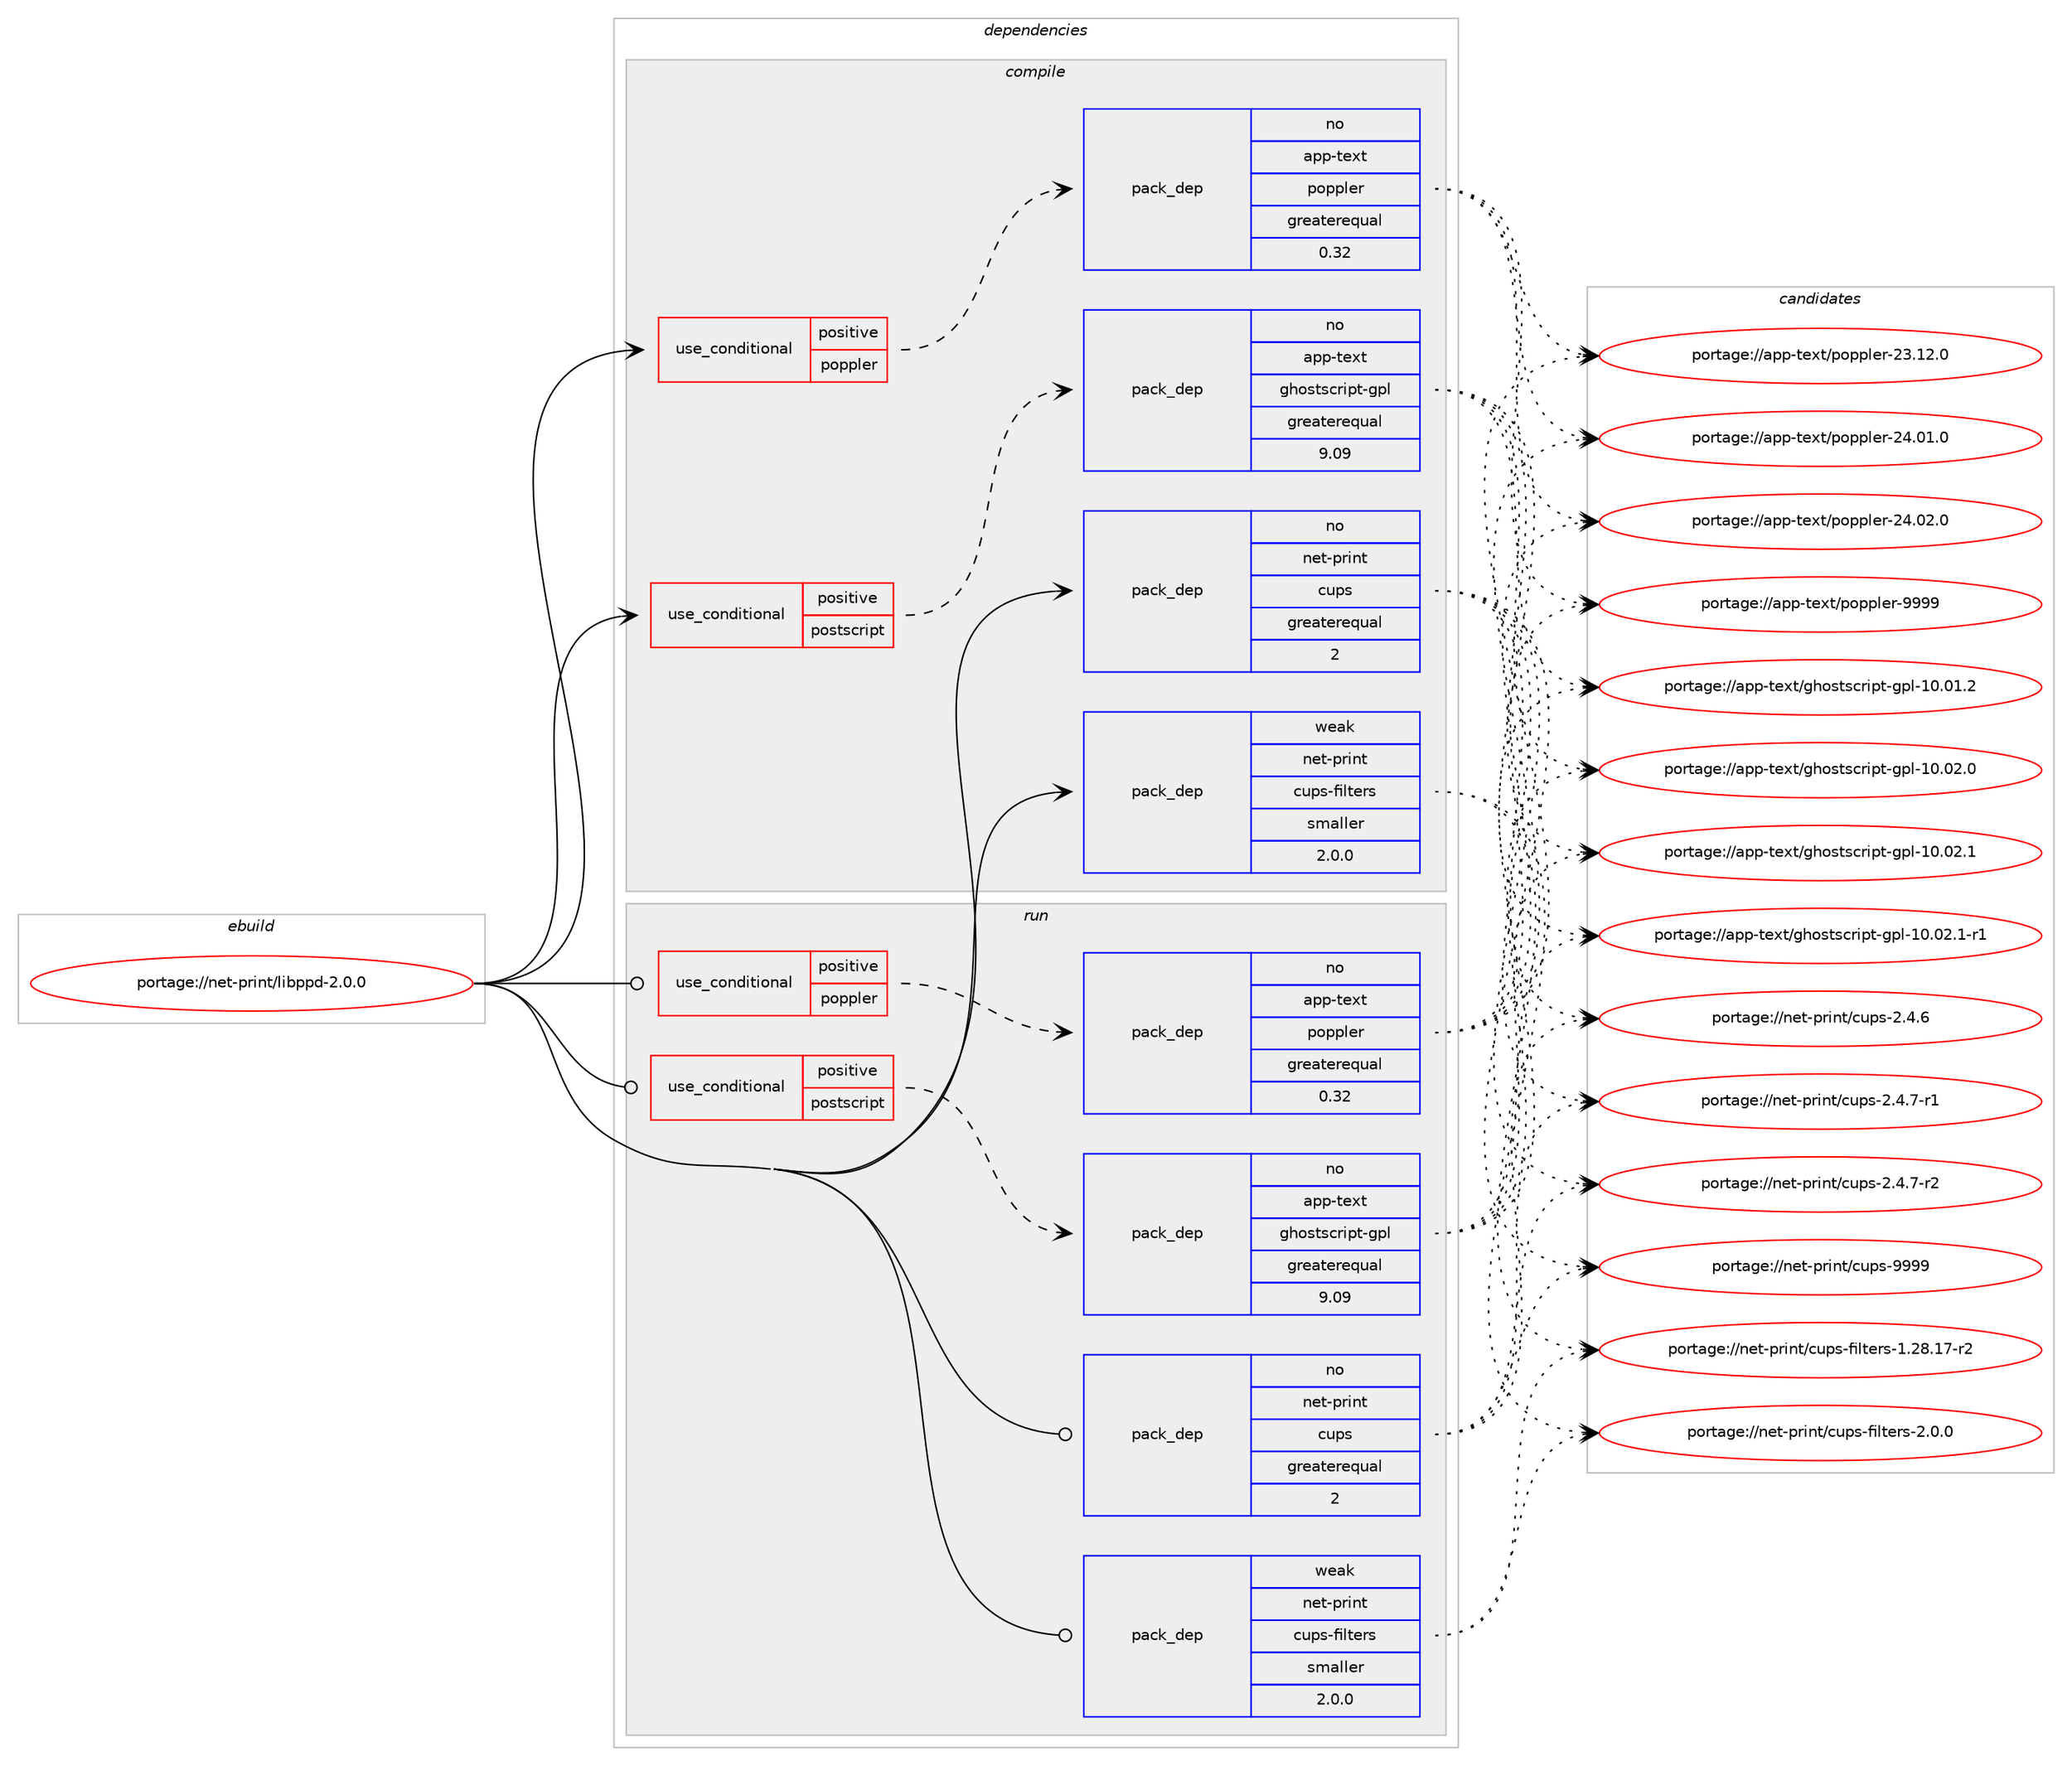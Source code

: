 digraph prolog {

# *************
# Graph options
# *************

newrank=true;
concentrate=true;
compound=true;
graph [rankdir=LR,fontname=Helvetica,fontsize=10,ranksep=1.5];#, ranksep=2.5, nodesep=0.2];
edge  [arrowhead=vee];
node  [fontname=Helvetica,fontsize=10];

# **********
# The ebuild
# **********

subgraph cluster_leftcol {
color=gray;
rank=same;
label=<<i>ebuild</i>>;
id [label="portage://net-print/libppd-2.0.0", color=red, width=4, href="../net-print/libppd-2.0.0.svg"];
}

# ****************
# The dependencies
# ****************

subgraph cluster_midcol {
color=gray;
label=<<i>dependencies</i>>;
subgraph cluster_compile {
fillcolor="#eeeeee";
style=filled;
label=<<i>compile</i>>;
subgraph cond7705 {
dependency11737 [label=<<TABLE BORDER="0" CELLBORDER="1" CELLSPACING="0" CELLPADDING="4"><TR><TD ROWSPAN="3" CELLPADDING="10">use_conditional</TD></TR><TR><TD>positive</TD></TR><TR><TD>poppler</TD></TR></TABLE>>, shape=none, color=red];
subgraph pack3913 {
dependency11738 [label=<<TABLE BORDER="0" CELLBORDER="1" CELLSPACING="0" CELLPADDING="4" WIDTH="220"><TR><TD ROWSPAN="6" CELLPADDING="30">pack_dep</TD></TR><TR><TD WIDTH="110">no</TD></TR><TR><TD>app-text</TD></TR><TR><TD>poppler</TD></TR><TR><TD>greaterequal</TD></TR><TR><TD>0.32</TD></TR></TABLE>>, shape=none, color=blue];
}
dependency11737:e -> dependency11738:w [weight=20,style="dashed",arrowhead="vee"];
}
id:e -> dependency11737:w [weight=20,style="solid",arrowhead="vee"];
subgraph cond7706 {
dependency11739 [label=<<TABLE BORDER="0" CELLBORDER="1" CELLSPACING="0" CELLPADDING="4"><TR><TD ROWSPAN="3" CELLPADDING="10">use_conditional</TD></TR><TR><TD>positive</TD></TR><TR><TD>postscript</TD></TR></TABLE>>, shape=none, color=red];
subgraph pack3914 {
dependency11740 [label=<<TABLE BORDER="0" CELLBORDER="1" CELLSPACING="0" CELLPADDING="4" WIDTH="220"><TR><TD ROWSPAN="6" CELLPADDING="30">pack_dep</TD></TR><TR><TD WIDTH="110">no</TD></TR><TR><TD>app-text</TD></TR><TR><TD>ghostscript-gpl</TD></TR><TR><TD>greaterequal</TD></TR><TR><TD>9.09</TD></TR></TABLE>>, shape=none, color=blue];
}
dependency11739:e -> dependency11740:w [weight=20,style="dashed",arrowhead="vee"];
}
id:e -> dependency11739:w [weight=20,style="solid",arrowhead="vee"];
subgraph pack3915 {
dependency11741 [label=<<TABLE BORDER="0" CELLBORDER="1" CELLSPACING="0" CELLPADDING="4" WIDTH="220"><TR><TD ROWSPAN="6" CELLPADDING="30">pack_dep</TD></TR><TR><TD WIDTH="110">no</TD></TR><TR><TD>net-print</TD></TR><TR><TD>cups</TD></TR><TR><TD>greaterequal</TD></TR><TR><TD>2</TD></TR></TABLE>>, shape=none, color=blue];
}
id:e -> dependency11741:w [weight=20,style="solid",arrowhead="vee"];
# *** BEGIN UNKNOWN DEPENDENCY TYPE (TODO) ***
# id -> package_dependency(portage://net-print/libppd-2.0.0,install,no,net-print,libcupsfilters,none,[,,],[],[])
# *** END UNKNOWN DEPENDENCY TYPE (TODO) ***

subgraph pack3916 {
dependency11742 [label=<<TABLE BORDER="0" CELLBORDER="1" CELLSPACING="0" CELLPADDING="4" WIDTH="220"><TR><TD ROWSPAN="6" CELLPADDING="30">pack_dep</TD></TR><TR><TD WIDTH="110">weak</TD></TR><TR><TD>net-print</TD></TR><TR><TD>cups-filters</TD></TR><TR><TD>smaller</TD></TR><TR><TD>2.0.0</TD></TR></TABLE>>, shape=none, color=blue];
}
id:e -> dependency11742:w [weight=20,style="solid",arrowhead="vee"];
}
subgraph cluster_compileandrun {
fillcolor="#eeeeee";
style=filled;
label=<<i>compile and run</i>>;
}
subgraph cluster_run {
fillcolor="#eeeeee";
style=filled;
label=<<i>run</i>>;
subgraph cond7707 {
dependency11743 [label=<<TABLE BORDER="0" CELLBORDER="1" CELLSPACING="0" CELLPADDING="4"><TR><TD ROWSPAN="3" CELLPADDING="10">use_conditional</TD></TR><TR><TD>positive</TD></TR><TR><TD>poppler</TD></TR></TABLE>>, shape=none, color=red];
subgraph pack3917 {
dependency11744 [label=<<TABLE BORDER="0" CELLBORDER="1" CELLSPACING="0" CELLPADDING="4" WIDTH="220"><TR><TD ROWSPAN="6" CELLPADDING="30">pack_dep</TD></TR><TR><TD WIDTH="110">no</TD></TR><TR><TD>app-text</TD></TR><TR><TD>poppler</TD></TR><TR><TD>greaterequal</TD></TR><TR><TD>0.32</TD></TR></TABLE>>, shape=none, color=blue];
}
dependency11743:e -> dependency11744:w [weight=20,style="dashed",arrowhead="vee"];
}
id:e -> dependency11743:w [weight=20,style="solid",arrowhead="odot"];
subgraph cond7708 {
dependency11745 [label=<<TABLE BORDER="0" CELLBORDER="1" CELLSPACING="0" CELLPADDING="4"><TR><TD ROWSPAN="3" CELLPADDING="10">use_conditional</TD></TR><TR><TD>positive</TD></TR><TR><TD>postscript</TD></TR></TABLE>>, shape=none, color=red];
subgraph pack3918 {
dependency11746 [label=<<TABLE BORDER="0" CELLBORDER="1" CELLSPACING="0" CELLPADDING="4" WIDTH="220"><TR><TD ROWSPAN="6" CELLPADDING="30">pack_dep</TD></TR><TR><TD WIDTH="110">no</TD></TR><TR><TD>app-text</TD></TR><TR><TD>ghostscript-gpl</TD></TR><TR><TD>greaterequal</TD></TR><TR><TD>9.09</TD></TR></TABLE>>, shape=none, color=blue];
}
dependency11745:e -> dependency11746:w [weight=20,style="dashed",arrowhead="vee"];
}
id:e -> dependency11745:w [weight=20,style="solid",arrowhead="odot"];
subgraph pack3919 {
dependency11747 [label=<<TABLE BORDER="0" CELLBORDER="1" CELLSPACING="0" CELLPADDING="4" WIDTH="220"><TR><TD ROWSPAN="6" CELLPADDING="30">pack_dep</TD></TR><TR><TD WIDTH="110">no</TD></TR><TR><TD>net-print</TD></TR><TR><TD>cups</TD></TR><TR><TD>greaterequal</TD></TR><TR><TD>2</TD></TR></TABLE>>, shape=none, color=blue];
}
id:e -> dependency11747:w [weight=20,style="solid",arrowhead="odot"];
# *** BEGIN UNKNOWN DEPENDENCY TYPE (TODO) ***
# id -> package_dependency(portage://net-print/libppd-2.0.0,run,no,net-print,libcupsfilters,none,[,,],[],[])
# *** END UNKNOWN DEPENDENCY TYPE (TODO) ***

subgraph pack3920 {
dependency11748 [label=<<TABLE BORDER="0" CELLBORDER="1" CELLSPACING="0" CELLPADDING="4" WIDTH="220"><TR><TD ROWSPAN="6" CELLPADDING="30">pack_dep</TD></TR><TR><TD WIDTH="110">weak</TD></TR><TR><TD>net-print</TD></TR><TR><TD>cups-filters</TD></TR><TR><TD>smaller</TD></TR><TR><TD>2.0.0</TD></TR></TABLE>>, shape=none, color=blue];
}
id:e -> dependency11748:w [weight=20,style="solid",arrowhead="odot"];
}
}

# **************
# The candidates
# **************

subgraph cluster_choices {
rank=same;
color=gray;
label=<<i>candidates</i>>;

subgraph choice3913 {
color=black;
nodesep=1;
choice9711211245116101120116471121111121121081011144550514649504648 [label="portage://app-text/poppler-23.12.0", color=red, width=4,href="../app-text/poppler-23.12.0.svg"];
choice9711211245116101120116471121111121121081011144550524648494648 [label="portage://app-text/poppler-24.01.0", color=red, width=4,href="../app-text/poppler-24.01.0.svg"];
choice9711211245116101120116471121111121121081011144550524648504648 [label="portage://app-text/poppler-24.02.0", color=red, width=4,href="../app-text/poppler-24.02.0.svg"];
choice9711211245116101120116471121111121121081011144557575757 [label="portage://app-text/poppler-9999", color=red, width=4,href="../app-text/poppler-9999.svg"];
dependency11738:e -> choice9711211245116101120116471121111121121081011144550514649504648:w [style=dotted,weight="100"];
dependency11738:e -> choice9711211245116101120116471121111121121081011144550524648494648:w [style=dotted,weight="100"];
dependency11738:e -> choice9711211245116101120116471121111121121081011144550524648504648:w [style=dotted,weight="100"];
dependency11738:e -> choice9711211245116101120116471121111121121081011144557575757:w [style=dotted,weight="100"];
}
subgraph choice3914 {
color=black;
nodesep=1;
choice97112112451161011201164710310411111511611599114105112116451031121084549484648494650 [label="portage://app-text/ghostscript-gpl-10.01.2", color=red, width=4,href="../app-text/ghostscript-gpl-10.01.2.svg"];
choice97112112451161011201164710310411111511611599114105112116451031121084549484648504648 [label="portage://app-text/ghostscript-gpl-10.02.0", color=red, width=4,href="../app-text/ghostscript-gpl-10.02.0.svg"];
choice97112112451161011201164710310411111511611599114105112116451031121084549484648504649 [label="portage://app-text/ghostscript-gpl-10.02.1", color=red, width=4,href="../app-text/ghostscript-gpl-10.02.1.svg"];
choice971121124511610112011647103104111115116115991141051121164510311210845494846485046494511449 [label="portage://app-text/ghostscript-gpl-10.02.1-r1", color=red, width=4,href="../app-text/ghostscript-gpl-10.02.1-r1.svg"];
dependency11740:e -> choice97112112451161011201164710310411111511611599114105112116451031121084549484648494650:w [style=dotted,weight="100"];
dependency11740:e -> choice97112112451161011201164710310411111511611599114105112116451031121084549484648504648:w [style=dotted,weight="100"];
dependency11740:e -> choice97112112451161011201164710310411111511611599114105112116451031121084549484648504649:w [style=dotted,weight="100"];
dependency11740:e -> choice971121124511610112011647103104111115116115991141051121164510311210845494846485046494511449:w [style=dotted,weight="100"];
}
subgraph choice3915 {
color=black;
nodesep=1;
choice110101116451121141051101164799117112115455046524654 [label="portage://net-print/cups-2.4.6", color=red, width=4,href="../net-print/cups-2.4.6.svg"];
choice1101011164511211410511011647991171121154550465246554511449 [label="portage://net-print/cups-2.4.7-r1", color=red, width=4,href="../net-print/cups-2.4.7-r1.svg"];
choice1101011164511211410511011647991171121154550465246554511450 [label="portage://net-print/cups-2.4.7-r2", color=red, width=4,href="../net-print/cups-2.4.7-r2.svg"];
choice1101011164511211410511011647991171121154557575757 [label="portage://net-print/cups-9999", color=red, width=4,href="../net-print/cups-9999.svg"];
dependency11741:e -> choice110101116451121141051101164799117112115455046524654:w [style=dotted,weight="100"];
dependency11741:e -> choice1101011164511211410511011647991171121154550465246554511449:w [style=dotted,weight="100"];
dependency11741:e -> choice1101011164511211410511011647991171121154550465246554511450:w [style=dotted,weight="100"];
dependency11741:e -> choice1101011164511211410511011647991171121154557575757:w [style=dotted,weight="100"];
}
subgraph choice3916 {
color=black;
nodesep=1;
choice1101011164511211410511011647991171121154510210510811610111411545494650564649554511450 [label="portage://net-print/cups-filters-1.28.17-r2", color=red, width=4,href="../net-print/cups-filters-1.28.17-r2.svg"];
choice11010111645112114105110116479911711211545102105108116101114115455046484648 [label="portage://net-print/cups-filters-2.0.0", color=red, width=4,href="../net-print/cups-filters-2.0.0.svg"];
dependency11742:e -> choice1101011164511211410511011647991171121154510210510811610111411545494650564649554511450:w [style=dotted,weight="100"];
dependency11742:e -> choice11010111645112114105110116479911711211545102105108116101114115455046484648:w [style=dotted,weight="100"];
}
subgraph choice3917 {
color=black;
nodesep=1;
choice9711211245116101120116471121111121121081011144550514649504648 [label="portage://app-text/poppler-23.12.0", color=red, width=4,href="../app-text/poppler-23.12.0.svg"];
choice9711211245116101120116471121111121121081011144550524648494648 [label="portage://app-text/poppler-24.01.0", color=red, width=4,href="../app-text/poppler-24.01.0.svg"];
choice9711211245116101120116471121111121121081011144550524648504648 [label="portage://app-text/poppler-24.02.0", color=red, width=4,href="../app-text/poppler-24.02.0.svg"];
choice9711211245116101120116471121111121121081011144557575757 [label="portage://app-text/poppler-9999", color=red, width=4,href="../app-text/poppler-9999.svg"];
dependency11744:e -> choice9711211245116101120116471121111121121081011144550514649504648:w [style=dotted,weight="100"];
dependency11744:e -> choice9711211245116101120116471121111121121081011144550524648494648:w [style=dotted,weight="100"];
dependency11744:e -> choice9711211245116101120116471121111121121081011144550524648504648:w [style=dotted,weight="100"];
dependency11744:e -> choice9711211245116101120116471121111121121081011144557575757:w [style=dotted,weight="100"];
}
subgraph choice3918 {
color=black;
nodesep=1;
choice97112112451161011201164710310411111511611599114105112116451031121084549484648494650 [label="portage://app-text/ghostscript-gpl-10.01.2", color=red, width=4,href="../app-text/ghostscript-gpl-10.01.2.svg"];
choice97112112451161011201164710310411111511611599114105112116451031121084549484648504648 [label="portage://app-text/ghostscript-gpl-10.02.0", color=red, width=4,href="../app-text/ghostscript-gpl-10.02.0.svg"];
choice97112112451161011201164710310411111511611599114105112116451031121084549484648504649 [label="portage://app-text/ghostscript-gpl-10.02.1", color=red, width=4,href="../app-text/ghostscript-gpl-10.02.1.svg"];
choice971121124511610112011647103104111115116115991141051121164510311210845494846485046494511449 [label="portage://app-text/ghostscript-gpl-10.02.1-r1", color=red, width=4,href="../app-text/ghostscript-gpl-10.02.1-r1.svg"];
dependency11746:e -> choice97112112451161011201164710310411111511611599114105112116451031121084549484648494650:w [style=dotted,weight="100"];
dependency11746:e -> choice97112112451161011201164710310411111511611599114105112116451031121084549484648504648:w [style=dotted,weight="100"];
dependency11746:e -> choice97112112451161011201164710310411111511611599114105112116451031121084549484648504649:w [style=dotted,weight="100"];
dependency11746:e -> choice971121124511610112011647103104111115116115991141051121164510311210845494846485046494511449:w [style=dotted,weight="100"];
}
subgraph choice3919 {
color=black;
nodesep=1;
choice110101116451121141051101164799117112115455046524654 [label="portage://net-print/cups-2.4.6", color=red, width=4,href="../net-print/cups-2.4.6.svg"];
choice1101011164511211410511011647991171121154550465246554511449 [label="portage://net-print/cups-2.4.7-r1", color=red, width=4,href="../net-print/cups-2.4.7-r1.svg"];
choice1101011164511211410511011647991171121154550465246554511450 [label="portage://net-print/cups-2.4.7-r2", color=red, width=4,href="../net-print/cups-2.4.7-r2.svg"];
choice1101011164511211410511011647991171121154557575757 [label="portage://net-print/cups-9999", color=red, width=4,href="../net-print/cups-9999.svg"];
dependency11747:e -> choice110101116451121141051101164799117112115455046524654:w [style=dotted,weight="100"];
dependency11747:e -> choice1101011164511211410511011647991171121154550465246554511449:w [style=dotted,weight="100"];
dependency11747:e -> choice1101011164511211410511011647991171121154550465246554511450:w [style=dotted,weight="100"];
dependency11747:e -> choice1101011164511211410511011647991171121154557575757:w [style=dotted,weight="100"];
}
subgraph choice3920 {
color=black;
nodesep=1;
choice1101011164511211410511011647991171121154510210510811610111411545494650564649554511450 [label="portage://net-print/cups-filters-1.28.17-r2", color=red, width=4,href="../net-print/cups-filters-1.28.17-r2.svg"];
choice11010111645112114105110116479911711211545102105108116101114115455046484648 [label="portage://net-print/cups-filters-2.0.0", color=red, width=4,href="../net-print/cups-filters-2.0.0.svg"];
dependency11748:e -> choice1101011164511211410511011647991171121154510210510811610111411545494650564649554511450:w [style=dotted,weight="100"];
dependency11748:e -> choice11010111645112114105110116479911711211545102105108116101114115455046484648:w [style=dotted,weight="100"];
}
}

}
